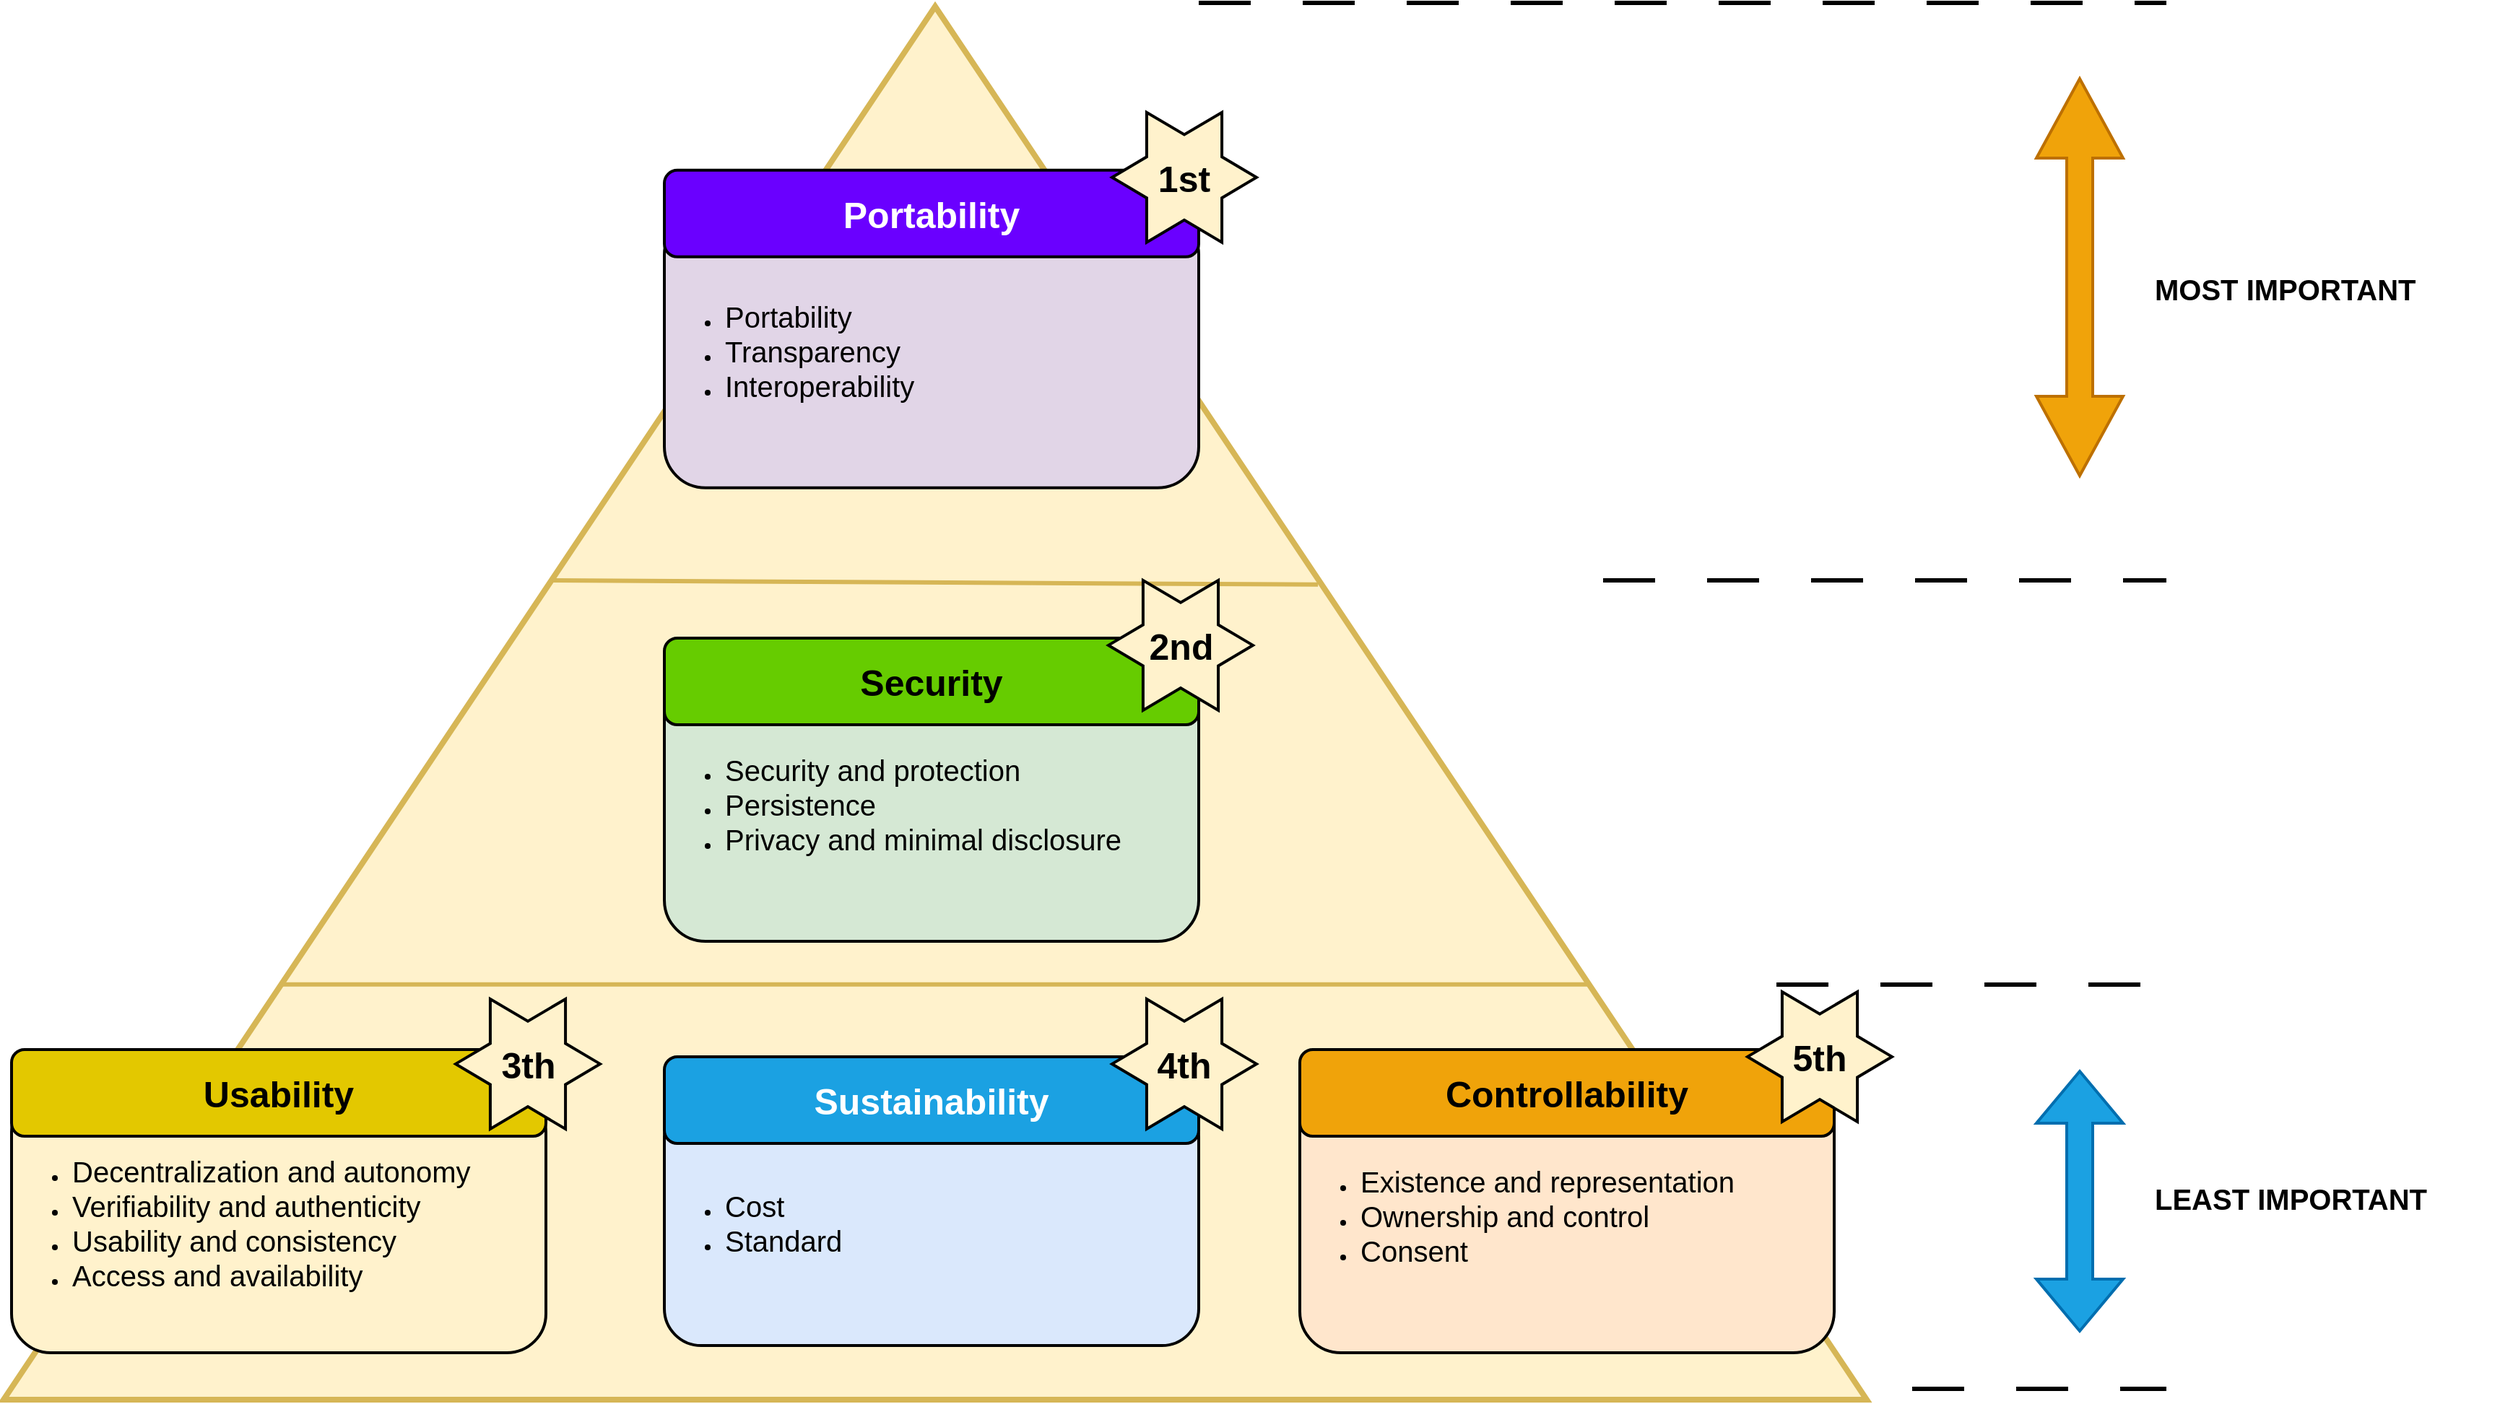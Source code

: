 <mxfile version="26.0.16">
  <diagram name="Page-1" id="9Gpt3UPF2AyzyX8SXsZh">
    <mxGraphModel dx="4225" dy="3438" grid="1" gridSize="10" guides="1" tooltips="1" connect="1" arrows="1" fold="1" page="1" pageScale="1" pageWidth="850" pageHeight="1100" math="0" shadow="0">
      <root>
        <mxCell id="0" />
        <mxCell id="1" parent="0" />
        <mxCell id="hbQT5JvmXpMdMmtxpOVG-1" value="" style="endArrow=none;html=1;rounded=0;exitX=0.298;exitY=0.15;exitDx=0;exitDy=0;exitPerimeter=0;fillColor=#fff2cc;strokeColor=#000000;strokeWidth=3;dashed=1;dashPattern=12 12;" parent="1" edge="1">
          <mxGeometry width="50" height="50" relative="1" as="geometry">
            <mxPoint x="1190" y="960" as="sourcePoint" />
            <mxPoint x="1510" y="960" as="targetPoint" />
          </mxGeometry>
        </mxCell>
        <mxCell id="hbQT5JvmXpMdMmtxpOVG-2" value="" style="triangle;whiteSpace=wrap;html=1;rotation=-90;fillColor=#fff2cc;strokeColor=#d6b656;strokeWidth=4;" parent="1" vertex="1">
          <mxGeometry x="175" y="-160" width="965" height="1290" as="geometry" />
        </mxCell>
        <mxCell id="hbQT5JvmXpMdMmtxpOVG-3" value="&lt;div style=&quot;line-height: 200%;&quot; align=&quot;right&quot;&gt;&lt;span style=&quot;color: rgb(0, 0, 0);&quot;&gt;&lt;b&gt;&lt;font style=&quot;font-size: 20px;&quot;&gt;MOST IMPORTANT&lt;/font&gt;&lt;/b&gt;&lt;/span&gt;&lt;br&gt;&lt;/div&gt;" style="text;whiteSpace=wrap;html=1;" parent="1" vertex="1">
          <mxGeometry x="1500" y="180" width="240" height="60" as="geometry" />
        </mxCell>
        <mxCell id="hbQT5JvmXpMdMmtxpOVG-4" value="&lt;div style=&quot;line-height: 200%;&quot; align=&quot;right&quot;&gt;&lt;b&gt;&lt;font style=&quot;font-size: 20px; color: rgb(0, 0, 0);&quot;&gt;LEAST IMPORTANT&lt;/font&gt;&lt;span style=&quot;color: rgba(0, 0, 0, 0);&quot;&gt;&lt;span style=&quot;color: rgba(0, 0, 0, 0);&quot;&gt;&lt;br&gt;&lt;/span&gt;&lt;/span&gt;&lt;/b&gt;&lt;/div&gt;" style="text;whiteSpace=wrap;html=1;" parent="1" vertex="1">
          <mxGeometry x="1500" y="810" width="240" height="60" as="geometry" />
        </mxCell>
        <mxCell id="hbQT5JvmXpMdMmtxpOVG-5" value="" style="endArrow=none;html=1;rounded=0;entryX=0.586;entryY=0.707;entryDx=0;entryDy=0;entryPerimeter=0;exitX=0.589;exitY=0.296;exitDx=0;exitDy=0;exitPerimeter=0;fillColor=#fff2cc;strokeColor=#d6b656;strokeWidth=3;" parent="1" edge="1">
          <mxGeometry width="50" height="50" relative="1" as="geometry">
            <mxPoint x="392.41" y="400.005" as="sourcePoint" />
            <mxPoint x="922.6" y="402.9" as="targetPoint" />
          </mxGeometry>
        </mxCell>
        <mxCell id="hbQT5JvmXpMdMmtxpOVG-6" value="" style="endArrow=none;html=1;rounded=0;entryX=0.298;entryY=0.851;entryDx=0;entryDy=0;entryPerimeter=0;exitX=0.298;exitY=0.15;exitDx=0;exitDy=0;exitPerimeter=0;fillColor=#fff2cc;strokeColor=#d6b656;strokeWidth=3;" parent="1" source="hbQT5JvmXpMdMmtxpOVG-2" target="hbQT5JvmXpMdMmtxpOVG-2" edge="1">
          <mxGeometry width="50" height="50" relative="1" as="geometry">
            <mxPoint x="580" y="680" as="sourcePoint" />
            <mxPoint x="1111" y="683" as="targetPoint" />
          </mxGeometry>
        </mxCell>
        <mxCell id="hbQT5JvmXpMdMmtxpOVG-7" value="&lt;div align=&quot;left&quot;&gt;&lt;ul&gt;&lt;li&gt;&lt;font style=&quot;font-size: 20px;&quot;&gt;Existence and representation&lt;/font&gt;&lt;/li&gt;&lt;li&gt;&lt;font style=&quot;font-size: 20px;&quot;&gt;Ownership and control&lt;/font&gt;&lt;/li&gt;&lt;li&gt;&lt;font style=&quot;font-size: 20px;&quot;&gt;Consent&lt;/font&gt;&lt;/li&gt;&lt;/ul&gt;&lt;/div&gt;" style="rounded=1;whiteSpace=wrap;html=1;align=left;fillColor=#ffe6cc;strokeColor=#000000;strokeWidth=2;" parent="1" vertex="1">
          <mxGeometry x="910" y="745" width="370" height="190" as="geometry" />
        </mxCell>
        <mxCell id="hbQT5JvmXpMdMmtxpOVG-8" value="&lt;div align=&quot;left&quot;&gt;&lt;ul&gt;&lt;li&gt;&lt;font style=&quot;font-size: 20px;&quot;&gt;Security and protection&lt;/font&gt;&lt;/li&gt;&lt;li&gt;&lt;font style=&quot;font-size: 20px;&quot;&gt;Persistence&lt;/font&gt;&lt;/li&gt;&lt;li&gt;&lt;font style=&quot;font-size: 20px;&quot;&gt;Privacy and minimal disclosure&lt;/font&gt;&lt;/li&gt;&lt;/ul&gt;&lt;/div&gt;" style="rounded=1;whiteSpace=wrap;html=1;align=left;fillColor=#d5e8d4;strokeColor=#000000;strokeWidth=2;" parent="1" vertex="1">
          <mxGeometry x="470" y="460" width="370" height="190" as="geometry" />
        </mxCell>
        <mxCell id="hbQT5JvmXpMdMmtxpOVG-9" value="&lt;div align=&quot;left&quot;&gt;&lt;ul&gt;&lt;li&gt;&lt;font style=&quot;font-size: 20px;&quot;&gt;Decentralization and autonomy&lt;/font&gt;&lt;/li&gt;&lt;li&gt;&lt;font style=&quot;font-size: 20px;&quot;&gt;Verifiability and authenticity&lt;/font&gt;&lt;/li&gt;&lt;li&gt;&lt;font style=&quot;font-size: 20px;&quot;&gt;Usability and consistency&lt;/font&gt;&lt;/li&gt;&lt;li&gt;&lt;font style=&quot;font-size: 20px;&quot;&gt;Access and availability&lt;/font&gt;&lt;/li&gt;&lt;/ul&gt;&lt;/div&gt;" style="rounded=1;whiteSpace=wrap;html=1;align=left;fillColor=#fff2cc;strokeColor=#000000;strokeWidth=2;" parent="1" vertex="1">
          <mxGeometry x="18.0" y="755" width="370" height="180" as="geometry" />
        </mxCell>
        <mxCell id="hbQT5JvmXpMdMmtxpOVG-10" value="&lt;b&gt;&lt;font style=&quot;font-size: 25px;&quot;&gt;Controllability&lt;/font&gt;&lt;/b&gt;" style="rounded=1;whiteSpace=wrap;html=1;fillColor=#f0a30a;fontColor=#000000;strokeColor=#000000;strokeWidth=2;" parent="1" vertex="1">
          <mxGeometry x="910" y="725" width="370" height="60" as="geometry" />
        </mxCell>
        <mxCell id="hbQT5JvmXpMdMmtxpOVG-11" value="&lt;div&gt;&lt;b&gt;&lt;font style=&quot;font-size: 25px;&quot;&gt;Usability&lt;/font&gt;&lt;/b&gt;&lt;br&gt;&lt;/div&gt;" style="rounded=1;whiteSpace=wrap;html=1;fillColor=#e3c800;fontColor=#000000;strokeColor=#000000;strokeWidth=2;" parent="1" vertex="1">
          <mxGeometry x="18.0" y="725" width="370" height="60" as="geometry" />
        </mxCell>
        <mxCell id="hbQT5JvmXpMdMmtxpOVG-12" value="&lt;span data-darkreader-inline-color=&quot;&quot; style=&quot;color: rgb(0, 0, 0); --darkreader-inline-color: var(--darkreader-text-ededed, #f9f5f0);&quot;&gt;&lt;b&gt;&lt;font style=&quot;font-size: 25px;&quot;&gt;Security&lt;font&gt;&lt;br&gt;&lt;/font&gt;&lt;/font&gt;&lt;/b&gt;&lt;/span&gt;" style="rounded=1;whiteSpace=wrap;html=1;fillColor=#66CC00;strokeColor=#000000;fontColor=#ffffff;strokeWidth=2;" parent="1" vertex="1">
          <mxGeometry x="470" y="440" width="370" height="60" as="geometry" />
        </mxCell>
        <mxCell id="hbQT5JvmXpMdMmtxpOVG-13" value="&lt;div align=&quot;left&quot;&gt;&lt;ul&gt;&lt;li&gt;&lt;font style=&quot;font-size: 20px;&quot;&gt;Cost&lt;/font&gt;&lt;/li&gt;&lt;li&gt;&lt;div&gt;&lt;font style=&quot;font-size: 20px;&quot;&gt;Standard&lt;/font&gt;&lt;/div&gt;&lt;/li&gt;&lt;/ul&gt;&lt;/div&gt;" style="rounded=1;whiteSpace=wrap;html=1;fillColor=#dae8fc;strokeColor=#000000;align=left;strokeWidth=2;" parent="1" vertex="1">
          <mxGeometry x="470" y="760" width="370" height="170" as="geometry" />
        </mxCell>
        <mxCell id="hbQT5JvmXpMdMmtxpOVG-14" value="&lt;div align=&quot;left&quot;&gt;&lt;ul&gt;&lt;li&gt;&lt;font style=&quot;font-size: 20px;&quot;&gt;Portability&lt;/font&gt;&lt;/li&gt;&lt;li&gt;&lt;font style=&quot;font-size: 20px;&quot;&gt;Transparency&lt;/font&gt;&lt;/li&gt;&lt;li&gt;&lt;font style=&quot;font-size: 20px;&quot;&gt;Interoperability&lt;/font&gt;&lt;/li&gt;&lt;/ul&gt;&lt;/div&gt;" style="rounded=1;whiteSpace=wrap;html=1;align=left;fillColor=#e1d5e7;strokeColor=#000000;strokeWidth=2;" parent="1" vertex="1">
          <mxGeometry x="470" y="145.89" width="370" height="190" as="geometry" />
        </mxCell>
        <mxCell id="hbQT5JvmXpMdMmtxpOVG-15" value="&lt;b&gt;&lt;font style=&quot;font-size: 25px;&quot;&gt;Portability&lt;/font&gt;&lt;/b&gt;" style="rounded=1;whiteSpace=wrap;html=1;fillColor=#6a00ff;fontColor=#ffffff;strokeColor=#000000;strokeWidth=2;" parent="1" vertex="1">
          <mxGeometry x="470" y="115.89" width="370" height="60" as="geometry" />
        </mxCell>
        <mxCell id="hbQT5JvmXpMdMmtxpOVG-16" value="&lt;font style=&quot;font-size: 25px;&quot;&gt;&lt;b&gt;Sustainability&lt;/b&gt;&lt;/font&gt;" style="rounded=1;whiteSpace=wrap;html=1;fillColor=#1ba1e2;fontColor=#ffffff;strokeColor=#000000;strokeWidth=2;" parent="1" vertex="1">
          <mxGeometry x="470" y="730" width="370" height="60" as="geometry" />
        </mxCell>
        <mxCell id="hbQT5JvmXpMdMmtxpOVG-17" value="" style="shape=doubleArrow;whiteSpace=wrap;html=1;rotation=90;fillColor=#1ba1e2;strokeColor=#006EAF;fontColor=#ffffff;strokeWidth=2;" parent="1" vertex="1">
          <mxGeometry x="1360" y="800" width="180" height="60" as="geometry" />
        </mxCell>
        <mxCell id="hbQT5JvmXpMdMmtxpOVG-18" value="" style="shape=doubleArrow;whiteSpace=wrap;html=1;rotation=90;fillColor=#f0a30a;fontColor=#000000;strokeColor=#BD7000;strokeWidth=2;" parent="1" vertex="1">
          <mxGeometry x="1312.5" y="160" width="275" height="60" as="geometry" />
        </mxCell>
        <mxCell id="hbQT5JvmXpMdMmtxpOVG-19" value="" style="endArrow=none;html=1;rounded=0;fillColor=#fff2cc;strokeColor=#000000;strokeWidth=3;dashed=1;dashPattern=12 12;" parent="1" edge="1">
          <mxGeometry width="50" height="50" relative="1" as="geometry">
            <mxPoint x="1240" y="680" as="sourcePoint" />
            <mxPoint x="1510" y="680" as="targetPoint" />
          </mxGeometry>
        </mxCell>
        <mxCell id="hbQT5JvmXpMdMmtxpOVG-20" value="" style="endArrow=none;html=1;rounded=0;fillColor=#fff2cc;strokeColor=#000000;strokeWidth=3;dashed=1;dashPattern=12 12;" parent="1" edge="1">
          <mxGeometry width="50" height="50" relative="1" as="geometry">
            <mxPoint x="1120" y="400" as="sourcePoint" />
            <mxPoint x="1510" y="400" as="targetPoint" />
          </mxGeometry>
        </mxCell>
        <mxCell id="hbQT5JvmXpMdMmtxpOVG-21" value="" style="endArrow=none;html=1;rounded=0;fillColor=#fff2cc;strokeColor=#000000;strokeWidth=3;dashed=1;dashPattern=12 12;" parent="1" edge="1">
          <mxGeometry width="50" height="50" relative="1" as="geometry">
            <mxPoint x="840" as="sourcePoint" />
            <mxPoint x="1510" as="targetPoint" />
          </mxGeometry>
        </mxCell>
        <mxCell id="hbQT5JvmXpMdMmtxpOVG-22" value="" style="verticalLabelPosition=bottom;verticalAlign=top;html=1;shape=mxgraph.basic.6_point_star;fillColor=#fff2cc;strokeColor=#000000;strokeWidth=2;" parent="1" vertex="1">
          <mxGeometry x="777.5" y="400" width="100" height="90" as="geometry" />
        </mxCell>
        <mxCell id="hbQT5JvmXpMdMmtxpOVG-23" value="&lt;font style=&quot;font-size: 25px;&quot;&gt;&lt;b&gt;&lt;font&gt;2nd&lt;/font&gt;&lt;/b&gt;&lt;/font&gt;" style="text;html=1;align=center;verticalAlign=middle;whiteSpace=wrap;rounded=0;" parent="1" vertex="1">
          <mxGeometry x="797.5" y="430" width="60" height="30" as="geometry" />
        </mxCell>
        <mxCell id="hbQT5JvmXpMdMmtxpOVG-24" value="" style="verticalLabelPosition=bottom;verticalAlign=top;html=1;shape=mxgraph.basic.6_point_star;fillColor=#fff2cc;strokeColor=#000000;strokeWidth=2;" parent="1" vertex="1">
          <mxGeometry x="325.5" y="690" width="100" height="90" as="geometry" />
        </mxCell>
        <mxCell id="hbQT5JvmXpMdMmtxpOVG-25" value="" style="verticalLabelPosition=bottom;verticalAlign=top;html=1;shape=mxgraph.basic.6_point_star;fillColor=#fff2cc;strokeColor=#000000;strokeWidth=2;" parent="1" vertex="1">
          <mxGeometry x="780" y="75.89" width="100" height="90" as="geometry" />
        </mxCell>
        <mxCell id="hbQT5JvmXpMdMmtxpOVG-28" value="" style="verticalLabelPosition=bottom;verticalAlign=top;html=1;shape=mxgraph.basic.6_point_star;fillColor=#fff2cc;strokeColor=#000000;strokeWidth=2;" parent="1" vertex="1">
          <mxGeometry x="780" y="690" width="100" height="90" as="geometry" />
        </mxCell>
        <mxCell id="hbQT5JvmXpMdMmtxpOVG-30" value="" style="verticalLabelPosition=bottom;verticalAlign=top;html=1;shape=mxgraph.basic.6_point_star;fillColor=#fff2cc;strokeColor=#000000;strokeWidth=2;" parent="1" vertex="1">
          <mxGeometry x="1220" y="685" width="100" height="90" as="geometry" />
        </mxCell>
        <mxCell id="hbQT5JvmXpMdMmtxpOVG-31" value="&lt;font style=&quot;font-size: 25px;&quot;&gt;&lt;b&gt;&lt;font&gt;5th&lt;/font&gt;&lt;/b&gt;&lt;/font&gt;" style="text;html=1;align=center;verticalAlign=middle;whiteSpace=wrap;rounded=0;" parent="1" vertex="1">
          <mxGeometry x="1240" y="715" width="60" height="30" as="geometry" />
        </mxCell>
        <mxCell id="UHlwmXnqUJ1irQo53hSn-1" value="&lt;font style=&quot;font-size: 25px;&quot;&gt;&lt;b&gt;&lt;font&gt;3th&lt;/font&gt;&lt;/b&gt;&lt;/font&gt;" style="text;html=1;align=center;verticalAlign=middle;whiteSpace=wrap;rounded=0;" parent="1" vertex="1">
          <mxGeometry x="345.5" y="720" width="60" height="30" as="geometry" />
        </mxCell>
        <mxCell id="UHlwmXnqUJ1irQo53hSn-2" value="&lt;font style=&quot;font-size: 25px;&quot;&gt;&lt;b&gt;&lt;font&gt;1st&lt;/font&gt;&lt;/b&gt;&lt;/font&gt;" style="text;html=1;align=center;verticalAlign=middle;whiteSpace=wrap;rounded=0;" parent="1" vertex="1">
          <mxGeometry x="800" y="105.89" width="60" height="30" as="geometry" />
        </mxCell>
        <mxCell id="UHlwmXnqUJ1irQo53hSn-3" value="&lt;font style=&quot;font-size: 25px;&quot;&gt;&lt;b&gt;&lt;font&gt;4th&lt;/font&gt;&lt;/b&gt;&lt;/font&gt;" style="text;html=1;align=center;verticalAlign=middle;whiteSpace=wrap;rounded=0;" parent="1" vertex="1">
          <mxGeometry x="800" y="720" width="60" height="30" as="geometry" />
        </mxCell>
      </root>
    </mxGraphModel>
  </diagram>
</mxfile>
